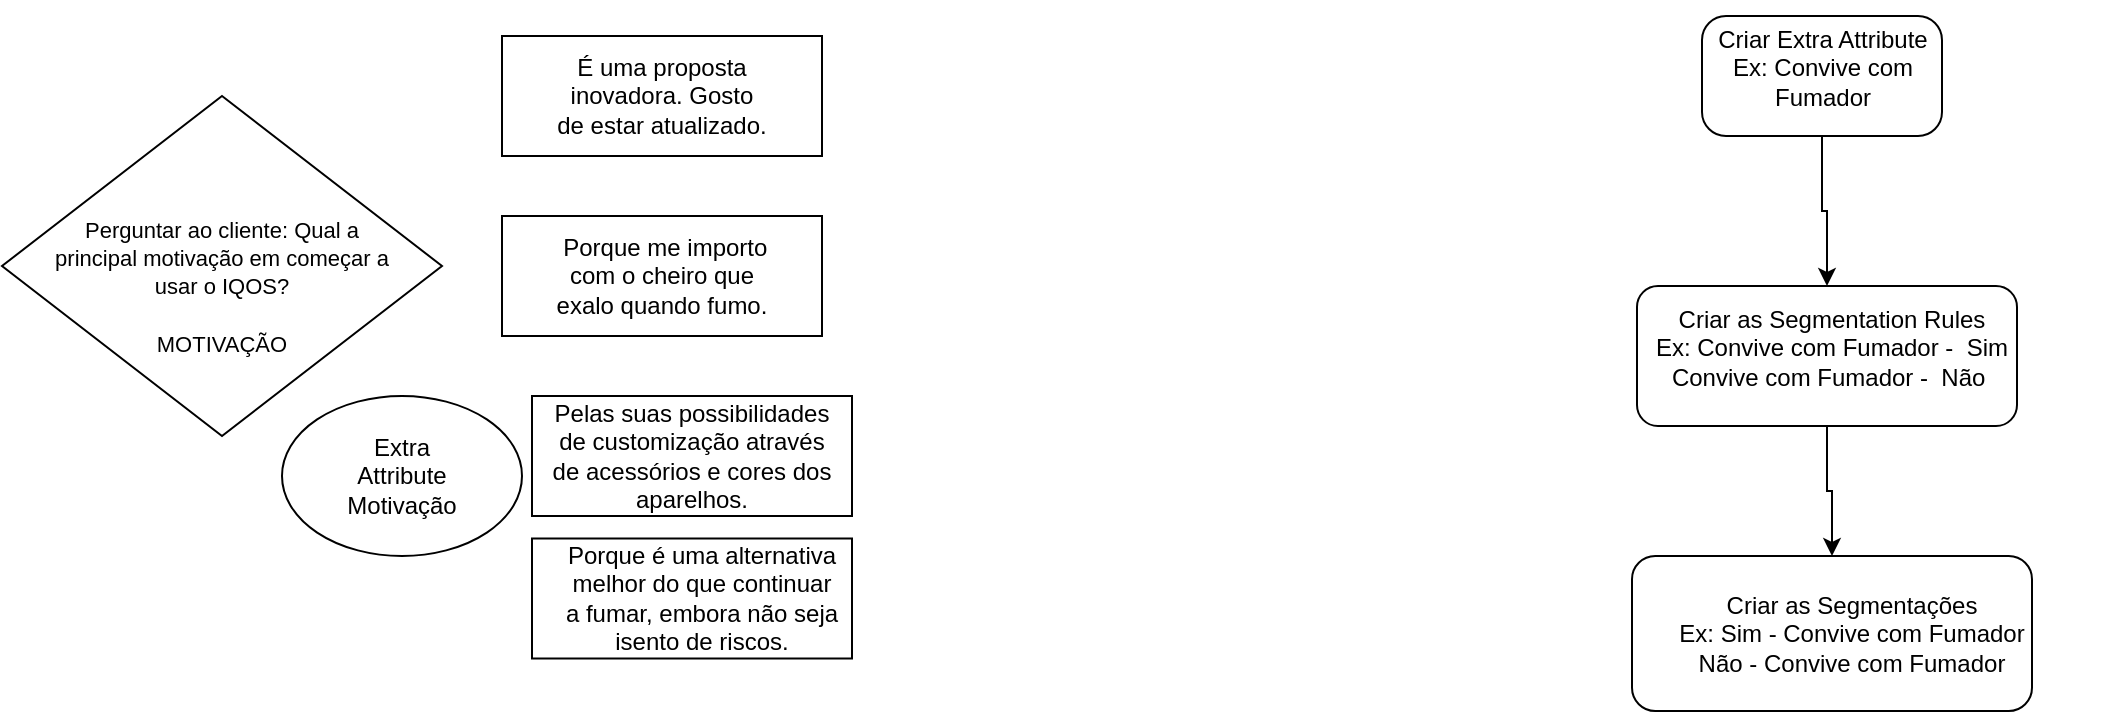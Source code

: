 <mxfile version="14.2.7" type="github">
  <diagram id="UCJlPTCPI7tPTAEzfjQQ" name="Page-1">
    <mxGraphModel dx="1773" dy="545" grid="1" gridSize="10" guides="1" tooltips="1" connect="1" arrows="1" fold="1" page="1" pageScale="1" pageWidth="827" pageHeight="1169" math="0" shadow="0">
      <root>
        <mxCell id="0" />
        <mxCell id="1" parent="0" />
        <mxCell id="cNnYPTo-vGHw6Wwi2OEQ-26" value="" style="rounded=0;whiteSpace=wrap;html=1;" vertex="1" parent="1">
          <mxGeometry x="-515" y="301.25" width="160" height="60" as="geometry" />
        </mxCell>
        <mxCell id="cNnYPTo-vGHw6Wwi2OEQ-25" value="" style="rounded=0;whiteSpace=wrap;html=1;" vertex="1" parent="1">
          <mxGeometry x="-515" y="230" width="160" height="60" as="geometry" />
        </mxCell>
        <mxCell id="cNnYPTo-vGHw6Wwi2OEQ-24" value="" style="rounded=0;whiteSpace=wrap;html=1;" vertex="1" parent="1">
          <mxGeometry x="-530" y="140" width="160" height="60" as="geometry" />
        </mxCell>
        <mxCell id="dXM34E2tdsCqqJQzRthR-20" style="edgeStyle=orthogonalEdgeStyle;rounded=0;orthogonalLoop=1;jettySize=auto;html=1;exitX=0.5;exitY=1;exitDx=0;exitDy=0;" parent="1" source="dXM34E2tdsCqqJQzRthR-1" target="dXM34E2tdsCqqJQzRthR-4" edge="1">
          <mxGeometry relative="1" as="geometry" />
        </mxCell>
        <mxCell id="dXM34E2tdsCqqJQzRthR-1" value="" style="rounded=1;whiteSpace=wrap;html=1;arcSize=20;" parent="1" vertex="1">
          <mxGeometry x="70" y="40" width="120" height="60" as="geometry" />
        </mxCell>
        <mxCell id="dXM34E2tdsCqqJQzRthR-2" value="Criar Extra Attribute&lt;br&gt;Ex: Convive com Fumador" style="text;html=1;strokeColor=none;fillColor=none;align=center;verticalAlign=middle;whiteSpace=wrap;rounded=0;" parent="1" vertex="1">
          <mxGeometry x="72.5" y="32.5" width="115" height="67.5" as="geometry" />
        </mxCell>
        <mxCell id="dXM34E2tdsCqqJQzRthR-21" style="edgeStyle=orthogonalEdgeStyle;rounded=0;orthogonalLoop=1;jettySize=auto;html=1;exitX=0.5;exitY=1;exitDx=0;exitDy=0;entryX=0.5;entryY=0;entryDx=0;entryDy=0;" parent="1" source="dXM34E2tdsCqqJQzRthR-4" target="dXM34E2tdsCqqJQzRthR-6" edge="1">
          <mxGeometry relative="1" as="geometry" />
        </mxCell>
        <mxCell id="dXM34E2tdsCqqJQzRthR-4" value="" style="rounded=1;whiteSpace=wrap;html=1;" parent="1" vertex="1">
          <mxGeometry x="37.5" y="175" width="190" height="70" as="geometry" />
        </mxCell>
        <mxCell id="dXM34E2tdsCqqJQzRthR-5" value="Criar as Segmentation Rules&lt;br&gt;Ex: Convive com Fumador -&amp;nbsp; Sim&lt;br&gt;Convive com Fumador -&amp;nbsp; Não&amp;nbsp;" style="text;html=1;strokeColor=none;fillColor=none;align=center;verticalAlign=middle;whiteSpace=wrap;rounded=0;" parent="1" vertex="1">
          <mxGeometry x="-10" y="175" width="290" height="62.5" as="geometry" />
        </mxCell>
        <mxCell id="dXM34E2tdsCqqJQzRthR-6" value="" style="rounded=1;whiteSpace=wrap;html=1;" parent="1" vertex="1">
          <mxGeometry x="35" y="310" width="200" height="77.5" as="geometry" />
        </mxCell>
        <mxCell id="dXM34E2tdsCqqJQzRthR-7" value="Criar as Segmentações&lt;br&gt;Ex: Sim - Convive com Fumador&lt;br&gt;Não - Convive com Fumador" style="text;html=1;strokeColor=none;fillColor=none;align=center;verticalAlign=middle;whiteSpace=wrap;rounded=0;" parent="1" vertex="1">
          <mxGeometry x="35" y="321.25" width="220" height="55" as="geometry" />
        </mxCell>
        <mxCell id="cNnYPTo-vGHw6Wwi2OEQ-8" value="" style="rhombus;whiteSpace=wrap;html=1;" vertex="1" parent="1">
          <mxGeometry x="-780" y="80" width="220" height="170" as="geometry" />
        </mxCell>
        <mxCell id="cNnYPTo-vGHw6Wwi2OEQ-9" value="&lt;span style=&quot;background-color: rgb(255 , 255 , 255)&quot;&gt;&lt;font style=&quot;font-size: 11px&quot;&gt;Perguntar ao cliente: Qual a principal motivação em começar a usar o IQOS?&lt;br&gt;&lt;br&gt;MOTIVAÇÃO&lt;br&gt;&lt;/font&gt;&lt;/span&gt;" style="text;html=1;strokeColor=none;fillColor=none;align=center;verticalAlign=middle;whiteSpace=wrap;rounded=0;" vertex="1" parent="1">
          <mxGeometry x="-755" y="170" width="170" height="10" as="geometry" />
        </mxCell>
        <mxCell id="cNnYPTo-vGHw6Wwi2OEQ-10" value="" style="rounded=0;whiteSpace=wrap;html=1;" vertex="1" parent="1">
          <mxGeometry x="-530" y="50" width="160" height="60" as="geometry" />
        </mxCell>
        <mxCell id="cNnYPTo-vGHw6Wwi2OEQ-15" value="É uma proposta inovadora. Gosto de estar atualizado." style="text;html=1;strokeColor=none;fillColor=none;align=center;verticalAlign=middle;whiteSpace=wrap;rounded=0;" vertex="1" parent="1">
          <mxGeometry x="-505" y="70" width="110" height="20" as="geometry" />
        </mxCell>
        <mxCell id="cNnYPTo-vGHw6Wwi2OEQ-16" value="Pelas suas possibilidades de customização através de acessórios e cores dos aparelhos." style="text;html=1;strokeColor=none;fillColor=none;align=center;verticalAlign=middle;whiteSpace=wrap;rounded=0;" vertex="1" parent="1">
          <mxGeometry x="-510" y="250" width="150" height="20" as="geometry" />
        </mxCell>
        <mxCell id="cNnYPTo-vGHw6Wwi2OEQ-17" value="&amp;nbsp;Porque me importo com o cheiro que exalo quando fumo." style="text;html=1;strokeColor=none;fillColor=none;align=center;verticalAlign=middle;whiteSpace=wrap;rounded=0;" vertex="1" parent="1">
          <mxGeometry x="-510" y="160" width="120" height="20" as="geometry" />
        </mxCell>
        <mxCell id="cNnYPTo-vGHw6Wwi2OEQ-18" value="Porque é uma alternativa melhor do que continuar a fumar, embora não seja isento de riscos." style="text;html=1;strokeColor=none;fillColor=none;align=center;verticalAlign=middle;whiteSpace=wrap;rounded=0;" vertex="1" parent="1">
          <mxGeometry x="-500" y="321.25" width="140" height="20" as="geometry" />
        </mxCell>
        <mxCell id="cNnYPTo-vGHw6Wwi2OEQ-19" value="" style="ellipse;whiteSpace=wrap;html=1;" vertex="1" parent="1">
          <mxGeometry x="-640" y="230" width="120" height="80" as="geometry" />
        </mxCell>
        <mxCell id="cNnYPTo-vGHw6Wwi2OEQ-20" value="Extra Attribute Motivação" style="text;html=1;strokeColor=none;fillColor=none;align=center;verticalAlign=middle;whiteSpace=wrap;rounded=0;" vertex="1" parent="1">
          <mxGeometry x="-600" y="260" width="40" height="20" as="geometry" />
        </mxCell>
      </root>
    </mxGraphModel>
  </diagram>
</mxfile>
